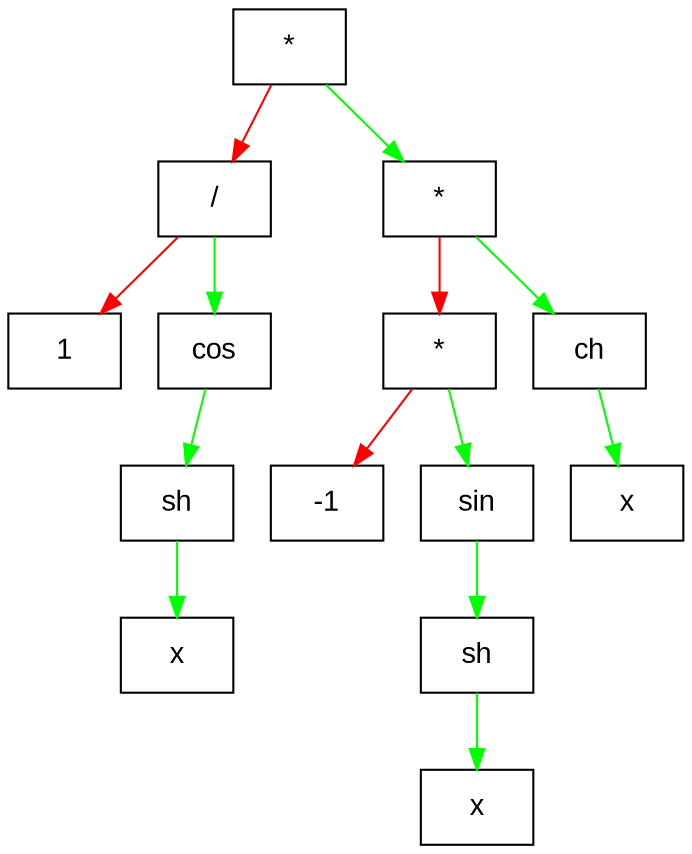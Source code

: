 digraph G{
 size="100" node [shape = record, fontname = Arial];
    elem0000023769b65bb0[label = " { * } "];
edge [color = red];
elem0000023769b65bb0 -> elem0000023769b616e0;edge [color = green];
elem0000023769b65bb0 -> elem0000023769b65a60;elem0000023769b616e0[label = " {/} "];
edge [color = red];
elem0000023769b616e0 -> elem0000023769b615a0;edge [color = green];
elem0000023769b616e0 -> elem0000023769b615f0;elem0000023769b615a0[label = " {1} "];
elem0000023769b615f0[label = " {cos} "];
edge [color = green];
elem0000023769b615f0 -> elem0000023769b61640;elem0000023769b61640[label = " {sh} "];
edge [color = green];
elem0000023769b61640 -> elem0000023769b61690;elem0000023769b61690[label = " {x} "];
elem0000023769b65a60[label = " { * } "];
edge [color = red];
elem0000023769b65a60 -> elem0000023769b61870;edge [color = green];
elem0000023769b65a60 -> elem0000023769b61910;elem0000023769b61870[label = " { * } "];
edge [color = red];
elem0000023769b61870 -> elem0000023769b61730;edge [color = green];
elem0000023769b61870 -> elem0000023769b61820;elem0000023769b61730[label = " {-1} "];
elem0000023769b61820[label = " {sin} "];
edge [color = green];
elem0000023769b61820 -> elem0000023769b61780;elem0000023769b61780[label = " {sh} "];
edge [color = green];
elem0000023769b61780 -> elem0000023769b617d0;elem0000023769b617d0[label = " {x} "];
elem0000023769b61910[label = " {ch} "];
edge [color = green];
elem0000023769b61910 -> elem0000023769b618c0;elem0000023769b618c0[label = " {x} "];
}